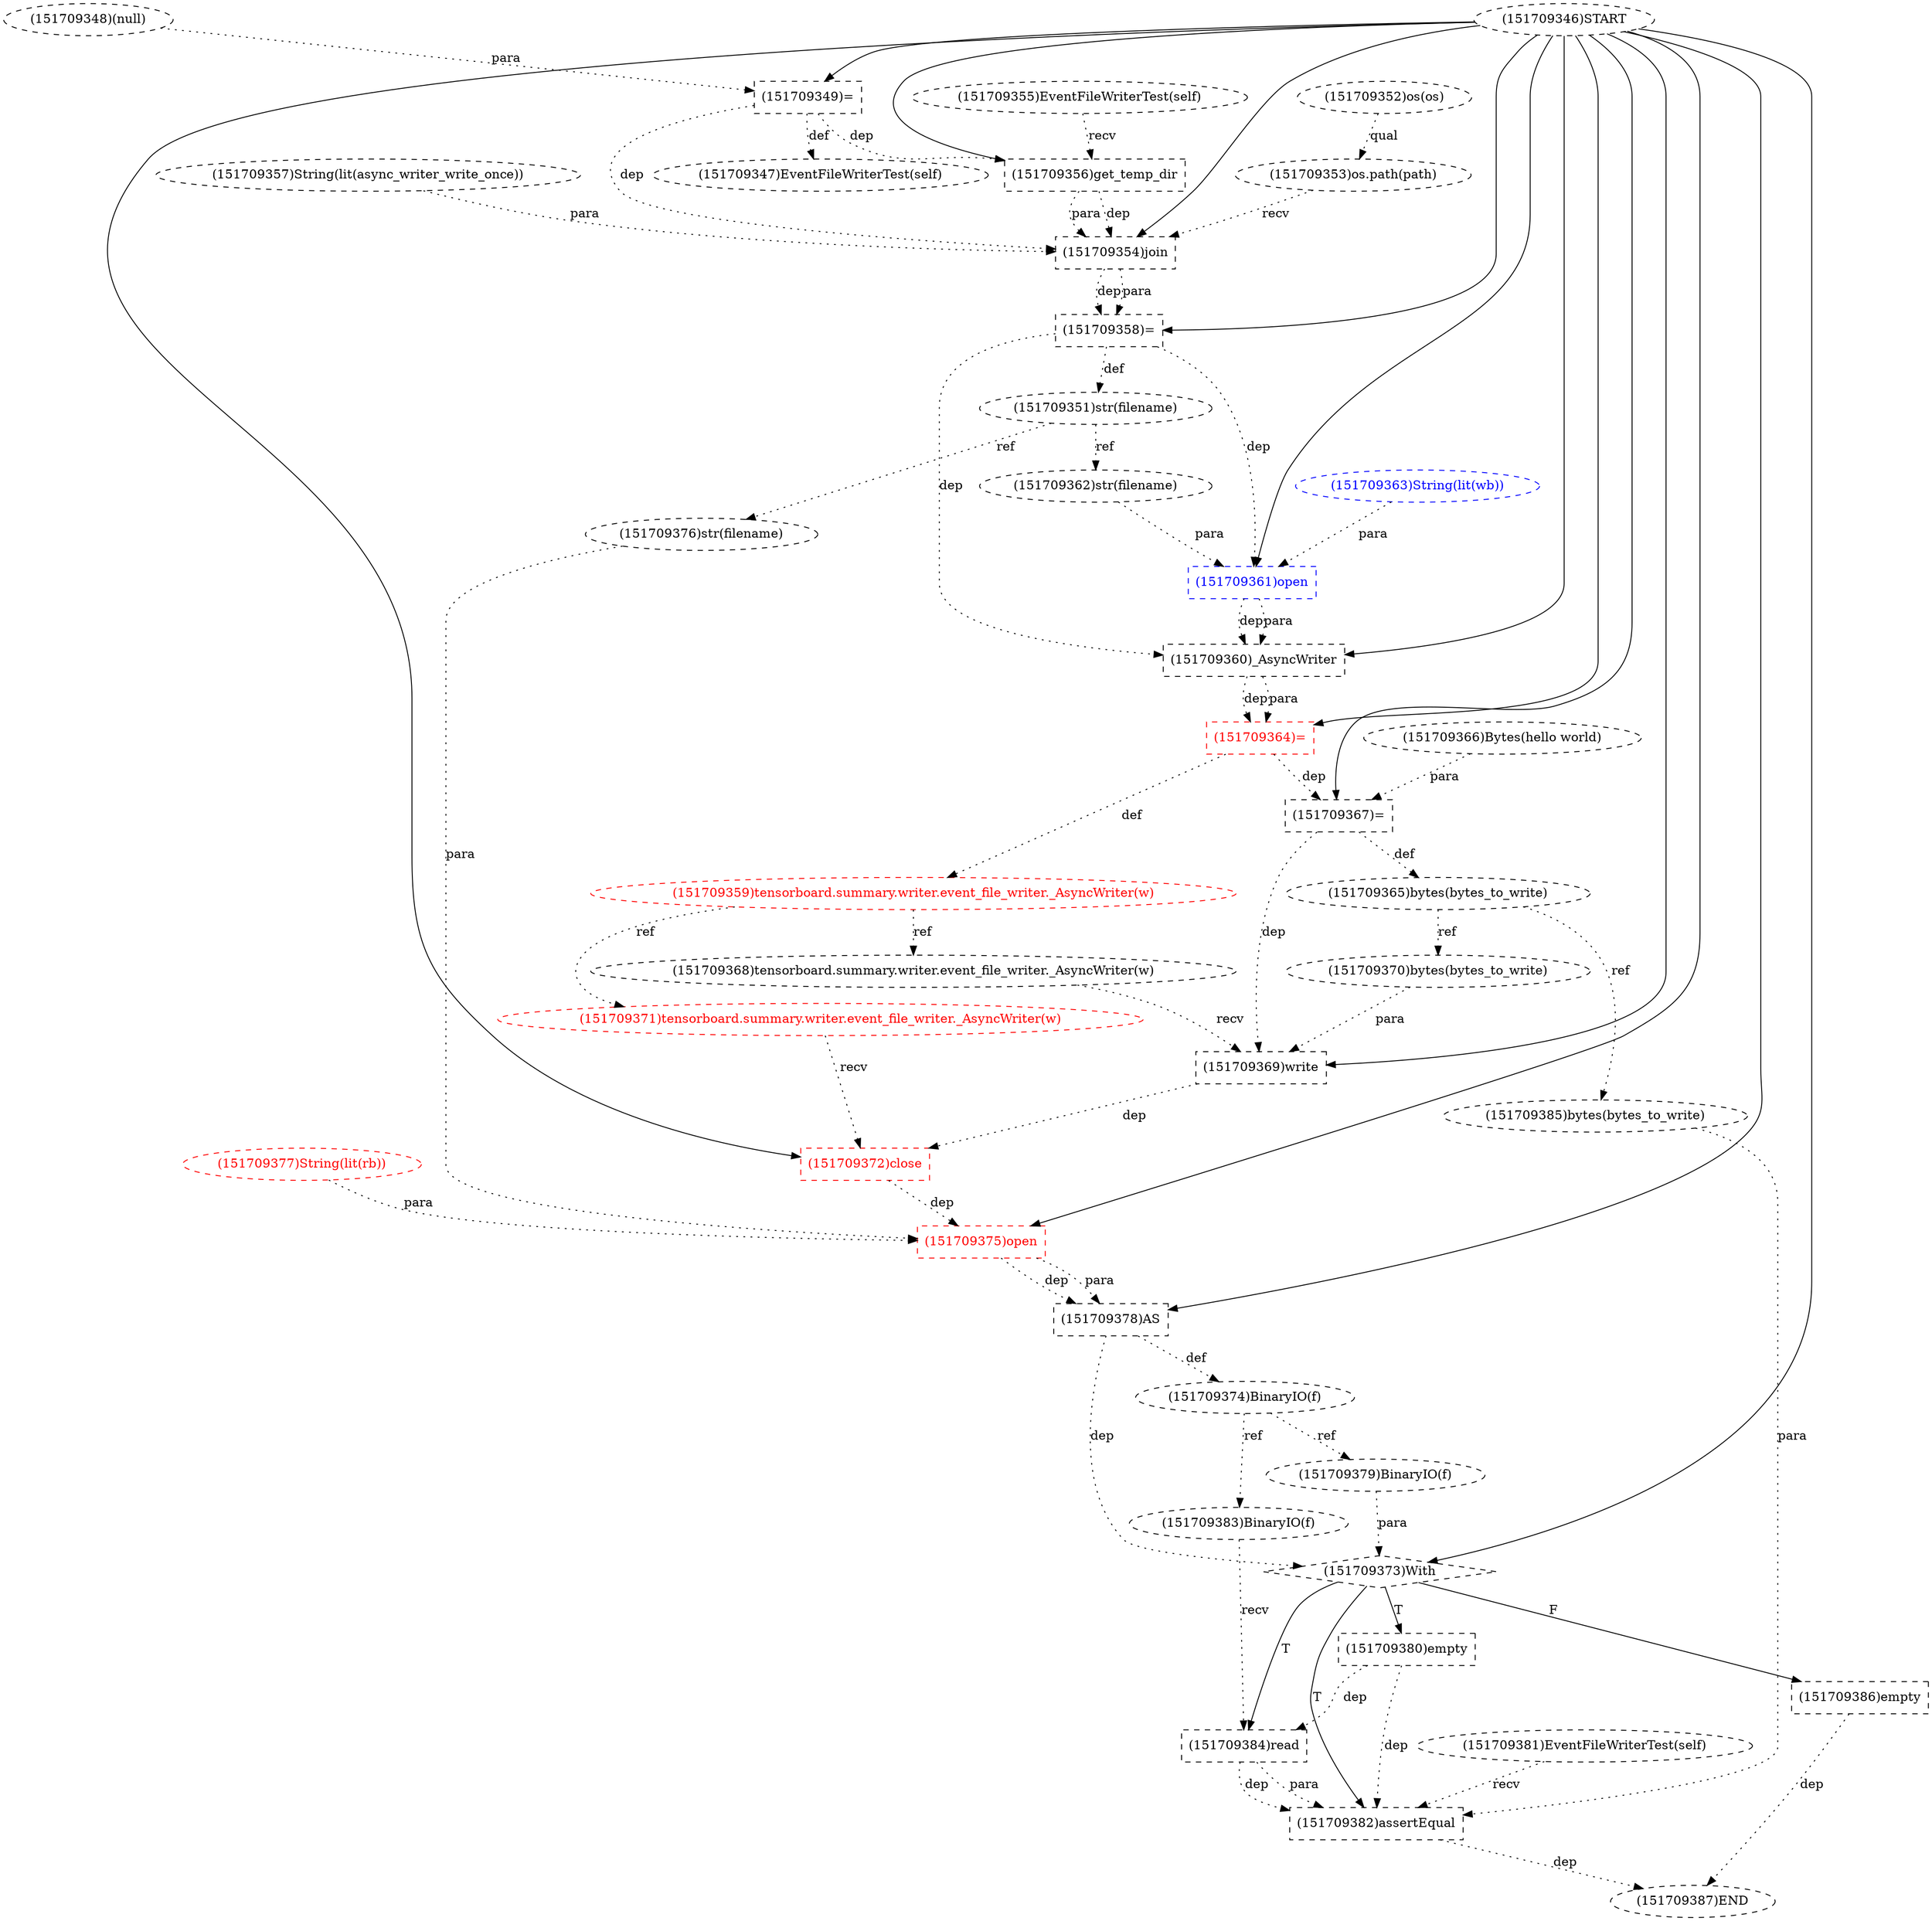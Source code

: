 digraph G {
1 [label="(151709381)EventFileWriterTest(self)" shape=ellipse style=dashed]
2 [label="(151709382)assertEqual" shape=box style=dashed]
3 [label="(151709358)=" shape=box style=dashed]
4 [label="(151709386)empty" shape=box style=dashed]
5 [label="(151709360)_AsyncWriter" shape=box style=dashed]
6 [label="(151709371)tensorboard.summary.writer.event_file_writer._AsyncWriter(w)" shape=ellipse style=dashed color=red fontcolor=red]
7 [label="(151709352)os(os)" shape=ellipse style=dashed]
8 [label="(151709383)BinaryIO(f)" shape=ellipse style=dashed]
9 [label="(151709356)get_temp_dir" shape=box style=dashed]
10 [label="(151709380)empty" shape=box style=dashed]
11 [label="(151709348)(null)" shape=ellipse style=dashed]
12 [label="(151709347)EventFileWriterTest(self)" shape=ellipse style=dashed]
13 [label="(151709387)END" style=dashed]
14 [label="(151709361)open" shape=box style=dashed color=blue fontcolor=blue]
15 [label="(151709362)str(filename)" shape=ellipse style=dashed]
16 [label="(151709379)BinaryIO(f)" shape=ellipse style=dashed]
17 [label="(151709354)join" shape=box style=dashed]
18 [label="(151709384)read" shape=box style=dashed]
19 [label="(151709370)bytes(bytes_to_write)" shape=ellipse style=dashed]
20 [label="(151709378)AS" shape=box style=dashed]
21 [label="(151709357)String(lit(async_writer_write_once))" shape=ellipse style=dashed]
22 [label="(151709365)bytes(bytes_to_write)" shape=ellipse style=dashed]
23 [label="(151709368)tensorboard.summary.writer.event_file_writer._AsyncWriter(w)" shape=ellipse style=dashed]
24 [label="(151709363)String(lit(wb))" shape=ellipse style=dashed color=blue fontcolor=blue]
25 [label="(151709349)=" shape=box style=dashed]
26 [label="(151709351)str(filename)" shape=ellipse style=dashed]
27 [label="(151709346)START" style=dashed]
28 [label="(151709364)=" shape=box style=dashed color=red fontcolor=red]
29 [label="(151709367)=" shape=box style=dashed]
30 [label="(151709372)close" shape=box style=dashed color=red fontcolor=red]
31 [label="(151709385)bytes(bytes_to_write)" shape=ellipse style=dashed]
32 [label="(151709366)Bytes(hello world)" shape=ellipse style=dashed]
33 [label="(151709374)BinaryIO(f)" shape=ellipse style=dashed]
34 [label="(151709376)str(filename)" shape=ellipse style=dashed]
35 [label="(151709359)tensorboard.summary.writer.event_file_writer._AsyncWriter(w)" shape=ellipse style=dashed color=red fontcolor=red]
36 [label="(151709353)os.path(path)" shape=ellipse style=dashed]
37 [label="(151709355)EventFileWriterTest(self)" shape=ellipse style=dashed]
38 [label="(151709373)With" shape=diamond style=dashed]
39 [label="(151709369)write" shape=box style=dashed]
40 [label="(151709377)String(lit(rb))" shape=ellipse style=dashed color=red fontcolor=red]
41 [label="(151709375)open" shape=box style=dashed color=red fontcolor=red]
38 -> 2 [label="T"];
1 -> 2 [label="recv" style=dotted];
18 -> 2 [label="dep" style=dotted];
18 -> 2 [label="para" style=dotted];
31 -> 2 [label="para" style=dotted];
10 -> 2 [label="dep" style=dotted];
27 -> 3 [label="" style=solid];
17 -> 3 [label="dep" style=dotted];
17 -> 3 [label="para" style=dotted];
38 -> 4 [label="F"];
27 -> 5 [label="" style=solid];
14 -> 5 [label="dep" style=dotted];
14 -> 5 [label="para" style=dotted];
3 -> 5 [label="dep" style=dotted];
35 -> 6 [label="ref" style=dotted];
33 -> 8 [label="ref" style=dotted];
27 -> 9 [label="" style=solid];
37 -> 9 [label="recv" style=dotted];
25 -> 9 [label="dep" style=dotted];
38 -> 10 [label="T"];
25 -> 12 [label="def" style=dotted];
2 -> 13 [label="dep" style=dotted];
4 -> 13 [label="dep" style=dotted];
27 -> 14 [label="" style=solid];
15 -> 14 [label="para" style=dotted];
24 -> 14 [label="para" style=dotted];
3 -> 14 [label="dep" style=dotted];
26 -> 15 [label="ref" style=dotted];
33 -> 16 [label="ref" style=dotted];
27 -> 17 [label="" style=solid];
36 -> 17 [label="recv" style=dotted];
9 -> 17 [label="dep" style=dotted];
9 -> 17 [label="para" style=dotted];
21 -> 17 [label="para" style=dotted];
25 -> 17 [label="dep" style=dotted];
38 -> 18 [label="T"];
8 -> 18 [label="recv" style=dotted];
10 -> 18 [label="dep" style=dotted];
22 -> 19 [label="ref" style=dotted];
27 -> 20 [label="" style=solid];
41 -> 20 [label="dep" style=dotted];
41 -> 20 [label="para" style=dotted];
29 -> 22 [label="def" style=dotted];
35 -> 23 [label="ref" style=dotted];
27 -> 25 [label="" style=solid];
11 -> 25 [label="para" style=dotted];
3 -> 26 [label="def" style=dotted];
27 -> 28 [label="" style=solid];
5 -> 28 [label="dep" style=dotted];
5 -> 28 [label="para" style=dotted];
27 -> 29 [label="" style=solid];
32 -> 29 [label="para" style=dotted];
28 -> 29 [label="dep" style=dotted];
27 -> 30 [label="" style=solid];
6 -> 30 [label="recv" style=dotted];
39 -> 30 [label="dep" style=dotted];
22 -> 31 [label="ref" style=dotted];
20 -> 33 [label="def" style=dotted];
26 -> 34 [label="ref" style=dotted];
28 -> 35 [label="def" style=dotted];
7 -> 36 [label="qual" style=dotted];
27 -> 38 [label="" style=solid];
20 -> 38 [label="dep" style=dotted];
16 -> 38 [label="para" style=dotted];
27 -> 39 [label="" style=solid];
23 -> 39 [label="recv" style=dotted];
19 -> 39 [label="para" style=dotted];
29 -> 39 [label="dep" style=dotted];
27 -> 41 [label="" style=solid];
34 -> 41 [label="para" style=dotted];
40 -> 41 [label="para" style=dotted];
30 -> 41 [label="dep" style=dotted];
}